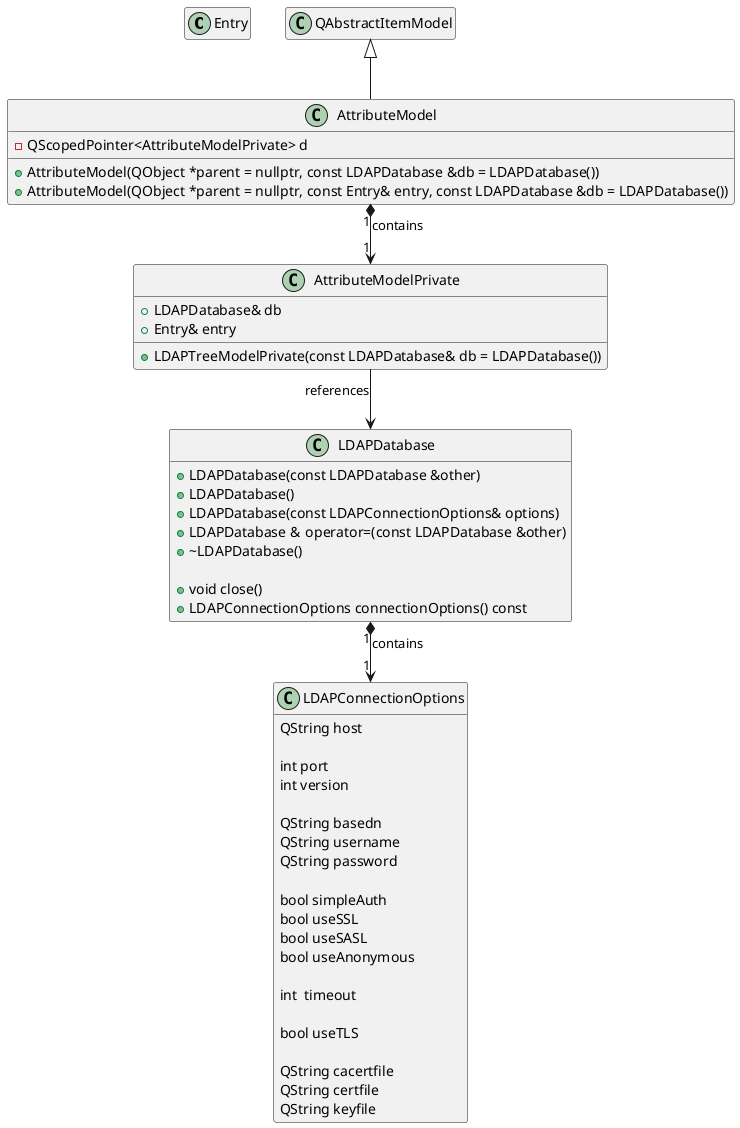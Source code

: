 @startuml
hide empty members
skinparam linetype ortho

class Entry

class LDAPConnectionOptions
{
    QString host
    
    int port
    int version

    QString basedn
    QString username
    QString password

    bool simpleAuth
    bool useSSL
    bool useSASL
    bool useAnonymous
    
    int  timeout

    bool useTLS
    
    QString cacertfile
    QString certfile
    QString keyfile
}

class LDAPDatabase
{
+ LDAPDatabase(const LDAPDatabase &other)
+ LDAPDatabase()
+ LDAPDatabase(const LDAPConnectionOptions& options)
+ LDAPDatabase &	operator=(const LDAPDatabase &other)
+ ~LDAPDatabase()

+ void close()
+ LDAPConnectionOptions connectionOptions() const
}

class AttributeModelPrivate
{
+ LDAPDatabase& db
+ Entry& entry

+ LDAPTreeModelPrivate(const LDAPDatabase& db = LDAPDatabase())
}

class AttributeModel extends QAbstractItemModel
{
+ AttributeModel(QObject *parent = nullptr, const LDAPDatabase &db = LDAPDatabase())
+ AttributeModel(QObject *parent = nullptr, const Entry& entry, const LDAPDatabase &db = LDAPDatabase())

- QScopedPointer<AttributeModelPrivate> d
}

AttributeModel "1" *--> "1" AttributeModelPrivate : contains

AttributeModelPrivate --> LDAPDatabase : references

LDAPDatabase "1" *--> "1" LDAPConnectionOptions : contains
@enduml
